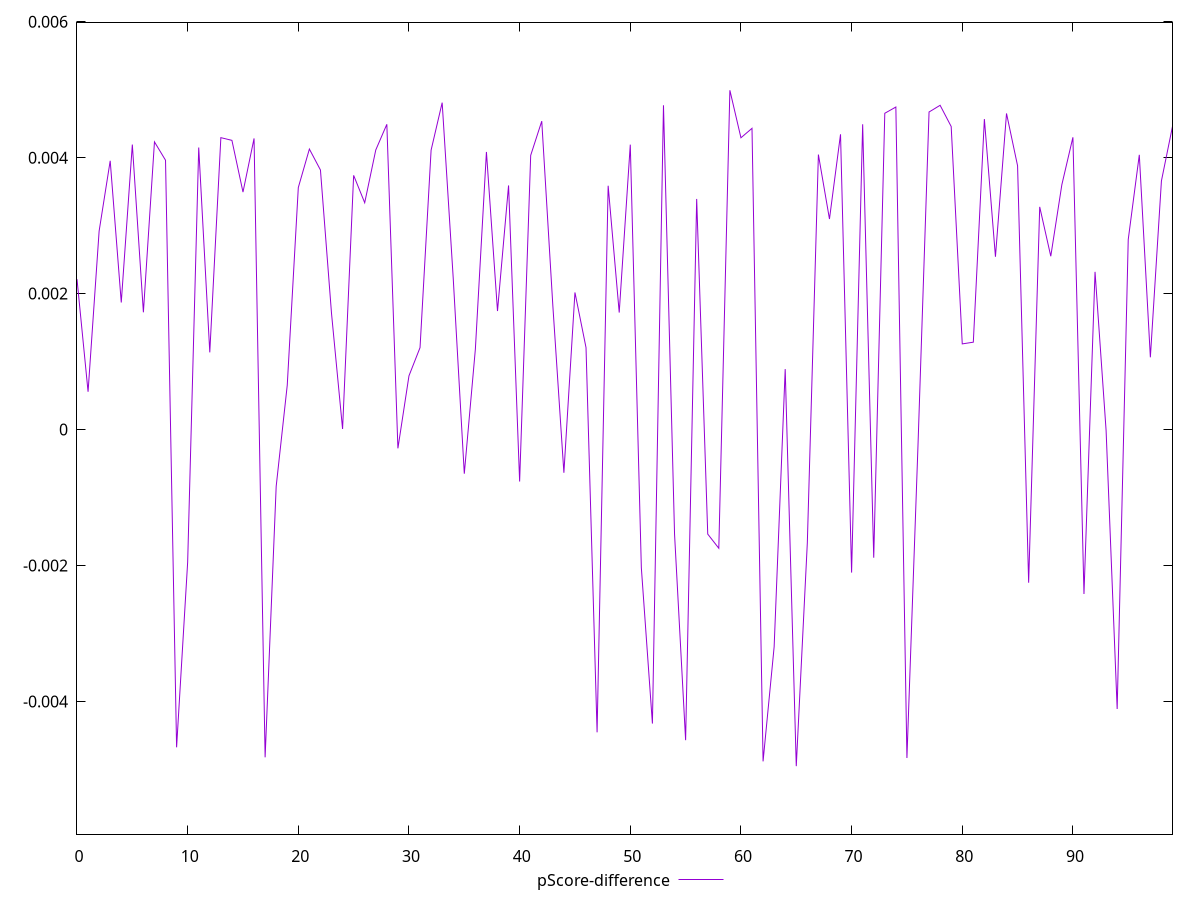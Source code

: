 reset

$pScoreDifference <<EOF
0 0.0022119993832756535
1 0.0005557576190632352
2 0.002920106765589847
3 0.003953669019955641
4 0.0018691716106147283
5 0.004191763813434557
6 0.001724829369425751
7 0.004231533030305434
8 0.003961760240957735
9 -0.004674553246407753
10 -0.0019513636602935813
11 0.004148685648323824
12 0.0011356644479604272
13 0.00429397014070898
14 0.004253697803619505
15 0.0034932250816471777
16 0.004282524108310093
17 -0.004821821326237985
18 -0.0008360614467054495
19 0.0006516727184399107
20 0.0035601235128021047
21 0.004126275931473855
22 0.0038181769384931785
23 0.0017083810317457537
24 0.000008344701190488024
25 0.0037393298680704623
26 0.0033365144601829044
27 0.004112749377017111
28 0.004490276257861248
29 -0.0002766132477508565
30 0.0007903249487851705
31 0.0012052753876985456
32 0.00411019631574272
33 0.004808823597680756
34 0.0022238196869929228
35 -0.0006497992709261213
36 0.0011814118001386431
37 0.004083733643841181
38 0.0017434751912112079
39 0.003590554318120942
40 -0.0007648874047848642
41 0.004033541500837345
42 0.004536552852764553
43 0.001826230237727211
44 -0.0006356159897007441
45 0.002016467461419258
46 0.0012050473512728033
47 -0.004453898466569517
48 0.0035865209590808522
49 0.0017209324741733756
50 0.004190884999509037
51 -0.0020338371298781466
52 -0.004324968886777469
53 0.004770456482837804
54 -0.0015389884862355707
55 -0.0045696649388350385
56 0.003392061333259977
57 -0.0015378760127228164
58 -0.00174643796198648
59 0.004990820353043657
60 0.00429211971873078
61 0.004431141778894587
62 -0.004881335603775572
63 -0.0031969902444024534
64 0.0008895611415012938
65 -0.004951690345931903
66 -0.0016659324617483984
67 0.004045067449678141
68 0.003096875207679095
69 0.004343265376815397
70 -0.0021047764407798875
71 0.004490595380028162
72 -0.001885203170962746
73 0.0046525148663311144
74 0.004744651128948507
75 -0.0048320183280768925
76 -0.0002361553563320351
77 0.004671448242590914
78 0.0047698390739191465
79 0.004457856278426653
80 0.0012598435838896416
81 0.0012851835234813924
82 0.0045672971821301145
83 0.002541847320163604
84 0.004650042761848772
85 0.003880092045408179
86 -0.0022529164220302933
87 0.0032755648044506813
88 0.0025494196019856252
89 0.003601017170007159
90 0.0042990370885239715
91 -0.0024194685876358646
92 0.0023196627311091733
93 -0.000015177123702581063
94 -0.004111106240256457
95 0.0027949828797789733
96 0.004041375246820134
97 0.001062473436380329
98 0.0036579155307830957
99 0.004460245613666092
EOF

set key outside below
set xrange [0:99]
set yrange [-0.005951690345931903:0.005990820353043657]
set trange [-0.005951690345931903:0.005990820353043657]
set terminal svg size 640, 500 enhanced background rgb 'white'
set output "report_00019_2021-02-10T18-14-37.922Z//interactive/samples/pages+cached+noadtech+nomedia/pScore-difference/values.svg"

plot $pScoreDifference title "pScore-difference" with line

reset
